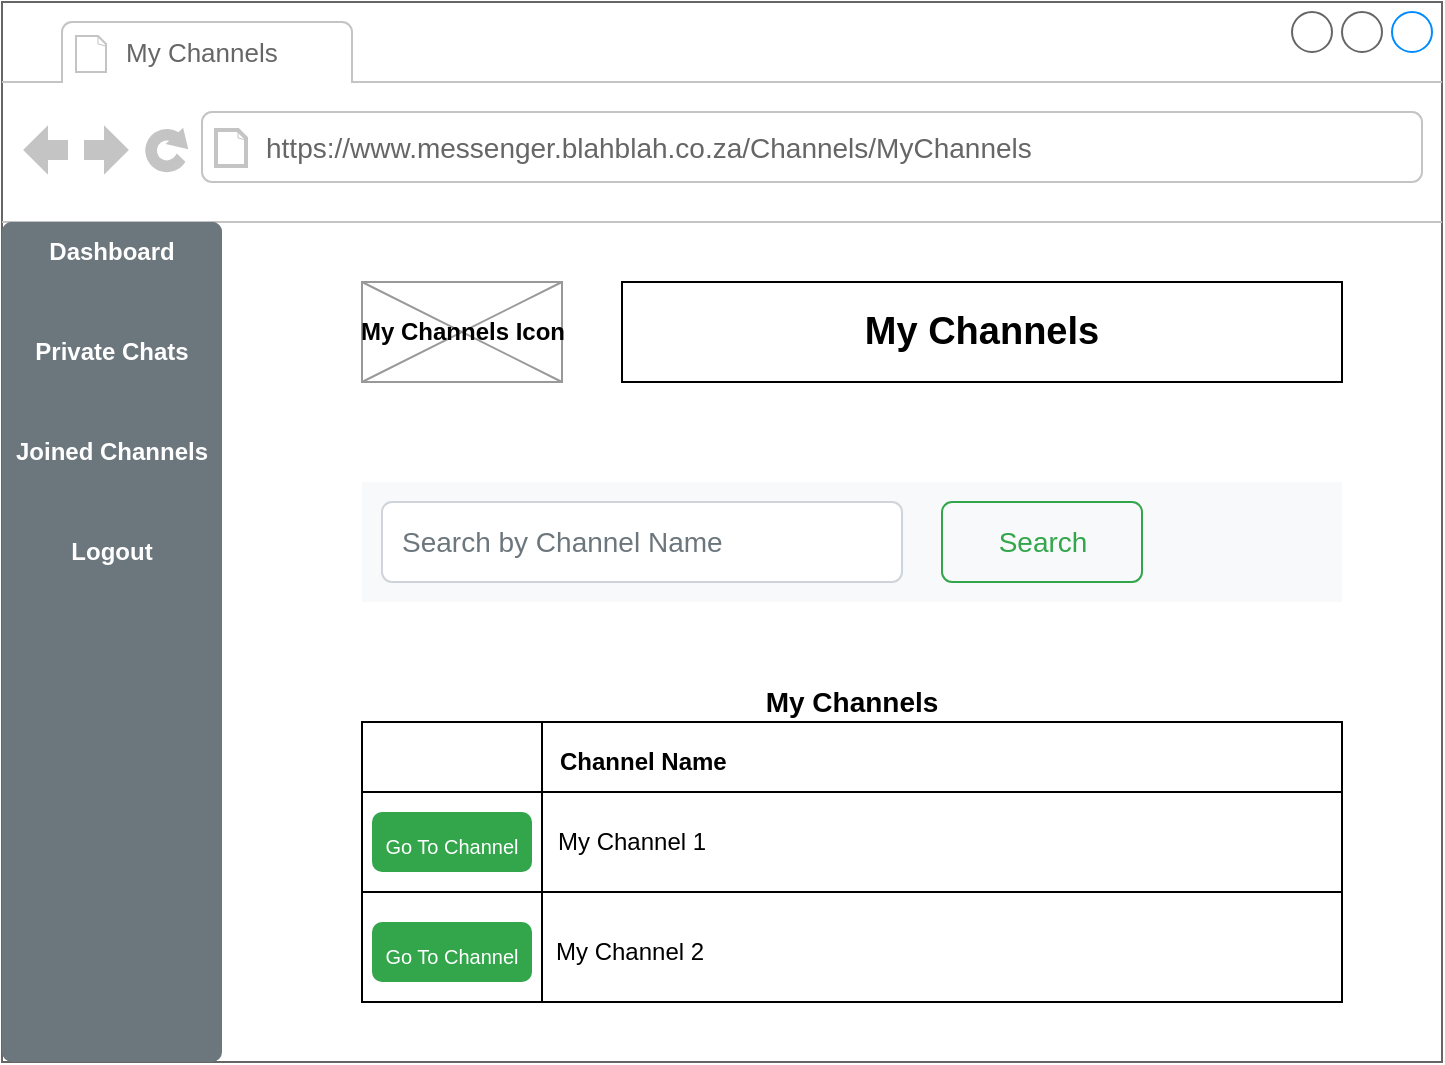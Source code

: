 <mxfile version="13.0.3" type="device"><diagram id="tsvzqU6DXO0SFcKl0I4h" name="Page-1"><mxGraphModel dx="1422" dy="822" grid="1" gridSize="10" guides="1" tooltips="1" connect="1" arrows="1" fold="1" page="1" pageScale="1" pageWidth="827" pageHeight="1169" math="0" shadow="0"><root><mxCell id="0"/><mxCell id="1" parent="0"/><mxCell id="9EDP8w_7ZmekZTp4Mes5-1" value="" style="strokeWidth=1;shadow=0;dashed=0;align=center;html=1;shape=mxgraph.mockup.containers.browserWindow;rSize=0;strokeColor=#666666;strokeColor2=#008cff;strokeColor3=#c4c4c4;mainText=,;recursiveResize=0;" parent="1" vertex="1"><mxGeometry x="40" y="80" width="720" height="530" as="geometry"/></mxCell><mxCell id="9EDP8w_7ZmekZTp4Mes5-2" value="&lt;font style=&quot;font-size: 13px&quot;&gt;My Channels&lt;/font&gt;" style="strokeWidth=1;shadow=0;dashed=0;align=center;html=1;shape=mxgraph.mockup.containers.anchor;fontSize=17;fontColor=#666666;align=left;" parent="9EDP8w_7ZmekZTp4Mes5-1" vertex="1"><mxGeometry x="60" y="12" width="110" height="26" as="geometry"/></mxCell><mxCell id="9EDP8w_7ZmekZTp4Mes5-3" value="&lt;span style=&quot;font-size: 14px&quot;&gt;https://www.messenger.blahblah.co.za/Channels/MyChannels&lt;/span&gt;" style="strokeWidth=1;shadow=0;dashed=0;align=center;html=1;shape=mxgraph.mockup.containers.anchor;rSize=0;fontSize=17;fontColor=#666666;align=left;" parent="9EDP8w_7ZmekZTp4Mes5-1" vertex="1"><mxGeometry x="130" y="60" width="380" height="26" as="geometry"/></mxCell><mxCell id="9EDP8w_7ZmekZTp4Mes5-4" value="&lt;b&gt;My Channels Icon&lt;/b&gt;" style="verticalLabelPosition=middle;shadow=0;dashed=0;align=center;html=1;verticalAlign=middle;strokeWidth=1;shape=mxgraph.mockup.graphics.simpleIcon;strokeColor=#999999;labelPosition=center;" parent="9EDP8w_7ZmekZTp4Mes5-1" vertex="1"><mxGeometry x="180" y="140" width="100" height="50" as="geometry"/></mxCell><mxCell id="9EDP8w_7ZmekZTp4Mes5-5" value="&lt;b&gt;&lt;font style=&quot;font-size: 19px&quot;&gt;My Channels&lt;/font&gt;&lt;/b&gt;" style="rounded=0;whiteSpace=wrap;html=1;" parent="9EDP8w_7ZmekZTp4Mes5-1" vertex="1"><mxGeometry x="310" y="140" width="360" height="50" as="geometry"/></mxCell><mxCell id="9EDP8w_7ZmekZTp4Mes5-6" value="" style="html=1;shadow=0;dashed=0;shape=mxgraph.bootstrap.rrect;rSize=5;strokeColor=none;html=1;whiteSpace=wrap;fillColor=#6C767D;fontColor=#ffffff;" parent="9EDP8w_7ZmekZTp4Mes5-1" vertex="1"><mxGeometry y="110" width="110" height="420" as="geometry"/></mxCell><mxCell id="9EDP8w_7ZmekZTp4Mes5-7" value="&lt;font color=&quot;#ffffff&quot;&gt;&lt;b&gt;Dashboard&lt;/b&gt;&lt;/font&gt;" style="strokeColor=inherit;fillColor=inherit;gradientColor=inherit;fontColor=inherit;html=1;shadow=0;dashed=0;shape=mxgraph.bootstrap.topButton;rSize=5;perimeter=none;whiteSpace=wrap;resizeWidth=1;" parent="9EDP8w_7ZmekZTp4Mes5-6" vertex="1"><mxGeometry width="110.0" height="30" relative="1" as="geometry"/></mxCell><mxCell id="9EDP8w_7ZmekZTp4Mes5-8" value="&lt;font color=&quot;#ffffff&quot;&gt;&lt;b&gt;Private Chats&lt;/b&gt;&lt;/font&gt;" style="strokeColor=inherit;fillColor=inherit;gradientColor=inherit;fontColor=inherit;html=1;shadow=0;dashed=0;perimeter=none;whiteSpace=wrap;resizeWidth=1;" parent="9EDP8w_7ZmekZTp4Mes5-6" vertex="1"><mxGeometry width="110.0" height="30" relative="1" as="geometry"><mxPoint y="50" as="offset"/></mxGeometry></mxCell><mxCell id="9EDP8w_7ZmekZTp4Mes5-9" value="&lt;font color=&quot;#ffffff&quot;&gt;&lt;b&gt;Joined Channels&lt;/b&gt;&lt;/font&gt;" style="strokeColor=inherit;fillColor=inherit;gradientColor=inherit;fontColor=inherit;html=1;shadow=0;dashed=0;perimeter=none;whiteSpace=wrap;resizeWidth=1;" parent="9EDP8w_7ZmekZTp4Mes5-6" vertex="1"><mxGeometry width="110.0" height="30" relative="1" as="geometry"><mxPoint y="100" as="offset"/></mxGeometry></mxCell><mxCell id="9EDP8w_7ZmekZTp4Mes5-10" value="&lt;font color=&quot;#ffffff&quot;&gt;&lt;b&gt;Logout&lt;/b&gt;&lt;/font&gt;" style="strokeColor=inherit;fillColor=inherit;gradientColor=inherit;fontColor=inherit;html=1;shadow=0;dashed=0;perimeter=none;whiteSpace=wrap;resizeWidth=1;" parent="9EDP8w_7ZmekZTp4Mes5-6" vertex="1"><mxGeometry width="110.0" height="30" relative="1" as="geometry"><mxPoint y="150" as="offset"/></mxGeometry></mxCell><mxCell id="9EDP8w_7ZmekZTp4Mes5-11" value="" style="html=1;shadow=0;dashed=0;fillColor=#F8F9FA;strokeColor=none;fontSize=16;fontColor=#181819;align=left;spacing=15;" parent="9EDP8w_7ZmekZTp4Mes5-1" vertex="1"><mxGeometry x="180" y="240" width="490" height="60" as="geometry"/></mxCell><mxCell id="9EDP8w_7ZmekZTp4Mes5-12" value="Search by Channel Name" style="html=1;shadow=0;dashed=0;shape=mxgraph.bootstrap.rrect;rSize=5;fontSize=14;fontColor=#6C767D;strokeColor=#CED4DA;fillColor=#ffffff;align=left;spacing=10;" parent="9EDP8w_7ZmekZTp4Mes5-11" vertex="1"><mxGeometry width="260" height="40" relative="1" as="geometry"><mxPoint x="10" y="10" as="offset"/></mxGeometry></mxCell><mxCell id="9EDP8w_7ZmekZTp4Mes5-13" value="Search" style="html=1;shadow=0;dashed=0;shape=mxgraph.bootstrap.rrect;rSize=5;fontSize=14;fontColor=#33A64C;strokeColor=#33A64C;fillColor=none;" parent="9EDP8w_7ZmekZTp4Mes5-11" vertex="1"><mxGeometry width="100" height="40" relative="1" as="geometry"><mxPoint x="290" y="10" as="offset"/></mxGeometry></mxCell><mxCell id="9EDP8w_7ZmekZTp4Mes5-14" value="" style="rounded=0;whiteSpace=wrap;html=1;" parent="9EDP8w_7ZmekZTp4Mes5-1" vertex="1"><mxGeometry x="180" y="360" width="490" height="140" as="geometry"/></mxCell><mxCell id="9EDP8w_7ZmekZTp4Mes5-15" value="" style="line;strokeWidth=1;direction=south;html=1;rotation=-180;" parent="9EDP8w_7ZmekZTp4Mes5-1" vertex="1"><mxGeometry x="265" y="360" width="10" height="140" as="geometry"/></mxCell><mxCell id="9EDP8w_7ZmekZTp4Mes5-16" value="" style="line;strokeWidth=1;html=1;" parent="9EDP8w_7ZmekZTp4Mes5-1" vertex="1"><mxGeometry x="180" y="390" width="490" height="10" as="geometry"/></mxCell><mxCell id="9EDP8w_7ZmekZTp4Mes5-17" value="" style="line;strokeWidth=1;html=1;" parent="9EDP8w_7ZmekZTp4Mes5-1" vertex="1"><mxGeometry x="180" y="440" width="490" height="10" as="geometry"/></mxCell><mxCell id="9EDP8w_7ZmekZTp4Mes5-18" value="&lt;b&gt;Channel Name&lt;/b&gt;" style="text;html=1;strokeColor=none;fillColor=none;align=left;verticalAlign=middle;whiteSpace=wrap;rounded=0;" parent="9EDP8w_7ZmekZTp4Mes5-1" vertex="1"><mxGeometry x="277" y="370" width="190" height="20" as="geometry"/></mxCell><mxCell id="9EDP8w_7ZmekZTp4Mes5-19" value="My Channel 1" style="text;html=1;strokeColor=none;fillColor=none;align=left;verticalAlign=middle;whiteSpace=wrap;rounded=0;" parent="9EDP8w_7ZmekZTp4Mes5-1" vertex="1"><mxGeometry x="276" y="410" width="190" height="20" as="geometry"/></mxCell><mxCell id="9EDP8w_7ZmekZTp4Mes5-20" value="My Channel 2" style="text;html=1;strokeColor=none;fillColor=none;align=left;verticalAlign=middle;whiteSpace=wrap;rounded=0;" parent="9EDP8w_7ZmekZTp4Mes5-1" vertex="1"><mxGeometry x="275" y="465" width="190" height="20" as="geometry"/></mxCell><mxCell id="9EDP8w_7ZmekZTp4Mes5-23" value="&lt;span style=&quot;font-size: 14px&quot;&gt;&lt;b&gt;My Channels&lt;/b&gt;&lt;/span&gt;" style="text;html=1;strokeColor=none;fillColor=none;align=center;verticalAlign=middle;whiteSpace=wrap;rounded=0;" parent="9EDP8w_7ZmekZTp4Mes5-1" vertex="1"><mxGeometry x="180" y="340" width="490" height="20" as="geometry"/></mxCell><mxCell id="dsADsJAvIe8tphvYPoow-2" value="&lt;font style=&quot;font-size: 10px&quot;&gt;Go To Channel&lt;/font&gt;" style="html=1;shadow=0;dashed=0;shape=mxgraph.bootstrap.rrect;rSize=5;strokeColor=none;strokeWidth=1;fillColor=#33A64C;fontColor=#FFFFFF;whiteSpace=wrap;align=center;verticalAlign=middle;spacingLeft=0;fontStyle=0;fontSize=16;spacing=5;" vertex="1" parent="9EDP8w_7ZmekZTp4Mes5-1"><mxGeometry x="185" y="405" width="80" height="30" as="geometry"/></mxCell><mxCell id="dsADsJAvIe8tphvYPoow-3" value="&lt;font style=&quot;font-size: 10px&quot;&gt;Go To Channel&lt;/font&gt;" style="html=1;shadow=0;dashed=0;shape=mxgraph.bootstrap.rrect;rSize=5;strokeColor=none;strokeWidth=1;fillColor=#33A64C;fontColor=#FFFFFF;whiteSpace=wrap;align=center;verticalAlign=middle;spacingLeft=0;fontStyle=0;fontSize=16;spacing=5;" vertex="1" parent="9EDP8w_7ZmekZTp4Mes5-1"><mxGeometry x="185" y="460" width="80" height="30" as="geometry"/></mxCell></root></mxGraphModel></diagram></mxfile>